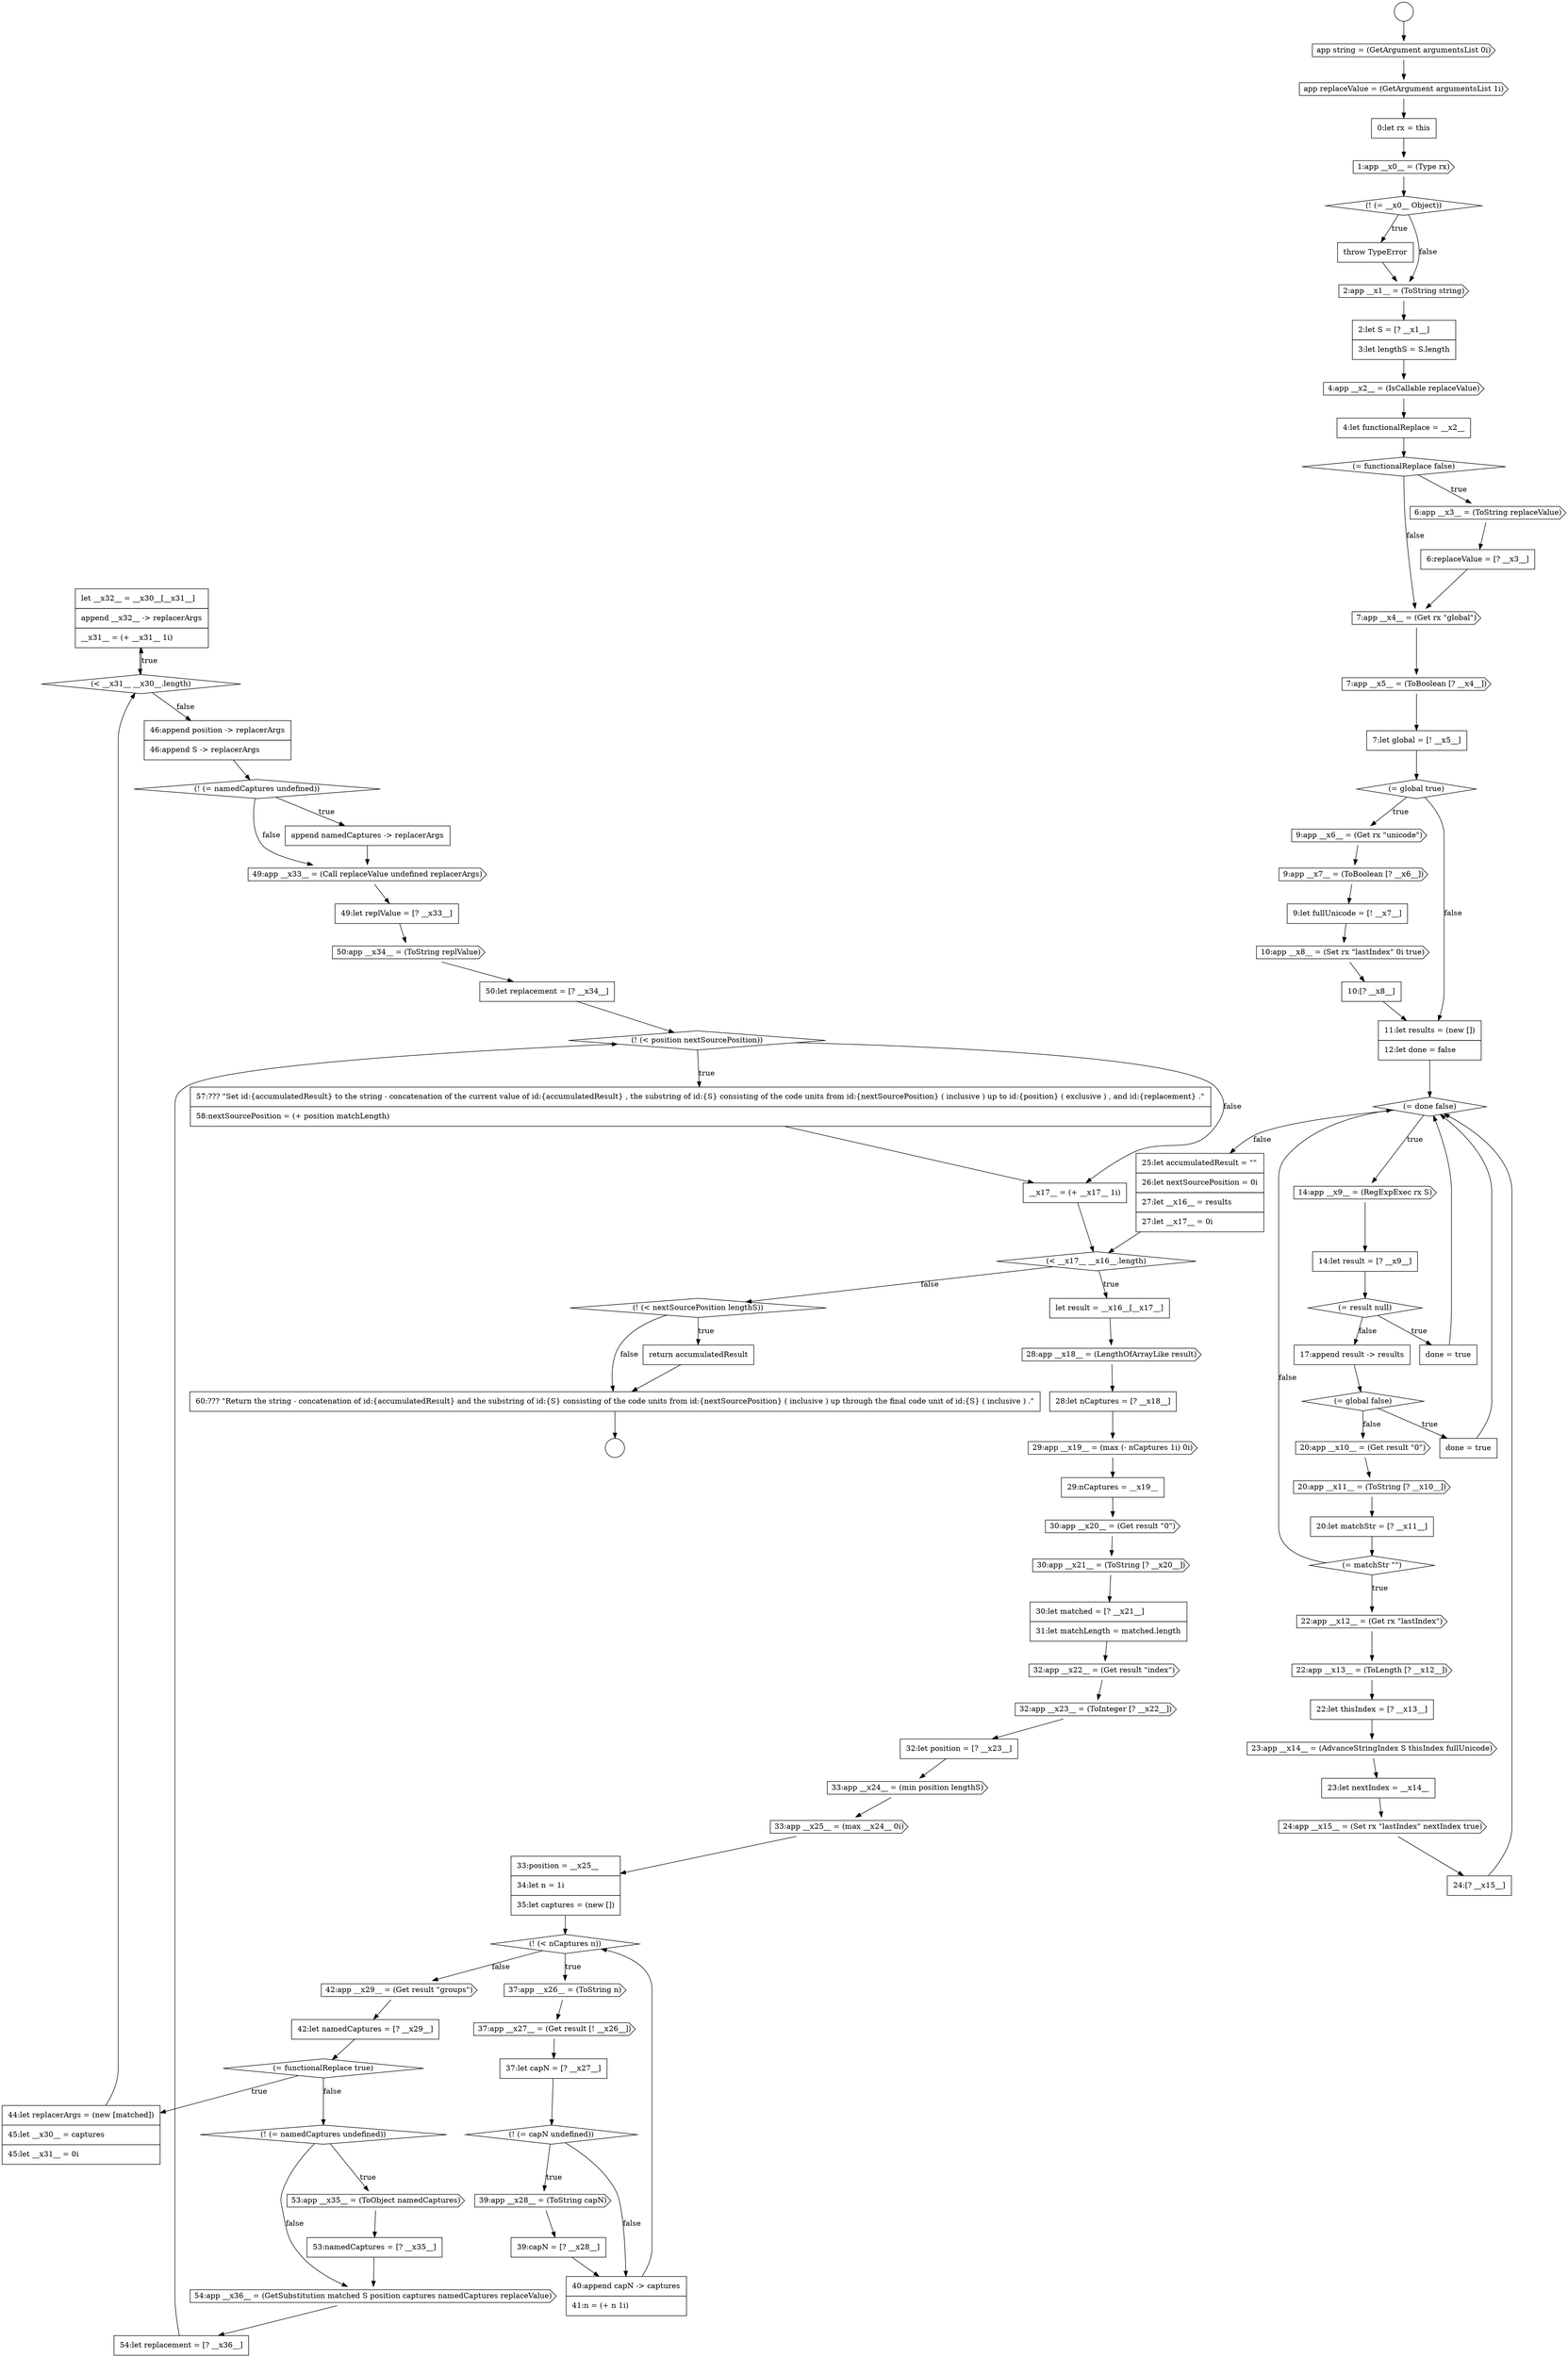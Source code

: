 digraph {
  node15380 [shape=none, margin=0, label=<<font color="black">
    <table border="0" cellborder="1" cellspacing="0" cellpadding="10">
      <tr><td align="left">let __x32__ = __x30__[__x31__]</td></tr>
      <tr><td align="left">append __x32__ -&gt; replacerArgs</td></tr>
      <tr><td align="left">__x31__ = (+ __x31__ 1i)</td></tr>
    </table>
  </font>> color="black" fillcolor="white" style=filled]
  node15338 [shape=diamond, label=<<font color="black">(= global false)</font>> color="black" fillcolor="white" style=filled]
  node15398 [shape=none, margin=0, label=<<font color="black">
    <table border="0" cellborder="1" cellspacing="0" cellpadding="10">
      <tr><td align="left">60:??? &quot;Return the string - concatenation of id:{accumulatedResult} and the substring of id:{S} consisting of the code units from id:{nextSourcePosition} ( inclusive ) up through the final code unit of id:{S} ( inclusive ) .&quot;</td></tr>
    </table>
  </font>> color="black" fillcolor="white" style=filled]
  node15330 [shape=none, margin=0, label=<<font color="black">
    <table border="0" cellborder="1" cellspacing="0" cellpadding="10">
      <tr><td align="left">10:[? __x8__]</td></tr>
    </table>
  </font>> color="black" fillcolor="white" style=filled]
  node15334 [shape=none, margin=0, label=<<font color="black">
    <table border="0" cellborder="1" cellspacing="0" cellpadding="10">
      <tr><td align="left">14:let result = [? __x9__]</td></tr>
    </table>
  </font>> color="black" fillcolor="white" style=filled]
  node15393 [shape=diamond, label=<<font color="black">(! (&lt; position nextSourcePosition))</font>> color="black" fillcolor="white" style=filled]
  node15361 [shape=cds, label=<<font color="black">32:app __x22__ = (Get result &quot;index&quot;)</font>> color="black" fillcolor="white" style=filled]
  node15314 [shape=none, margin=0, label=<<font color="black">
    <table border="0" cellborder="1" cellspacing="0" cellpadding="10">
      <tr><td align="left">throw TypeError</td></tr>
    </table>
  </font>> color="black" fillcolor="white" style=filled]
  node15325 [shape=diamond, label=<<font color="black">(= global true)</font>> color="black" fillcolor="white" style=filled]
  node15346 [shape=none, margin=0, label=<<font color="black">
    <table border="0" cellborder="1" cellspacing="0" cellpadding="10">
      <tr><td align="left">22:let thisIndex = [? __x13__]</td></tr>
    </table>
  </font>> color="black" fillcolor="white" style=filled]
  node15357 [shape=none, margin=0, label=<<font color="black">
    <table border="0" cellborder="1" cellspacing="0" cellpadding="10">
      <tr><td align="left">29:nCaptures = __x19__</td></tr>
    </table>
  </font>> color="black" fillcolor="white" style=filled]
  node15331 [shape=none, margin=0, label=<<font color="black">
    <table border="0" cellborder="1" cellspacing="0" cellpadding="10">
      <tr><td align="left">11:let results = (new [])</td></tr>
      <tr><td align="left">12:let done = false</td></tr>
    </table>
  </font>> color="black" fillcolor="white" style=filled]
  node15384 [shape=cds, label=<<font color="black">49:app __x33__ = (Call replaceValue undefined replacerArgs)</font>> color="black" fillcolor="white" style=filled]
  node15335 [shape=diamond, label=<<font color="black">(= result null)</font>> color="black" fillcolor="white" style=filled]
  node15318 [shape=none, margin=0, label=<<font color="black">
    <table border="0" cellborder="1" cellspacing="0" cellpadding="10">
      <tr><td align="left">4:let functionalReplace = __x2__</td></tr>
    </table>
  </font>> color="black" fillcolor="white" style=filled]
  node15342 [shape=none, margin=0, label=<<font color="black">
    <table border="0" cellborder="1" cellspacing="0" cellpadding="10">
      <tr><td align="left">20:let matchStr = [? __x11__]</td></tr>
    </table>
  </font>> color="black" fillcolor="white" style=filled]
  node15353 [shape=none, margin=0, label=<<font color="black">
    <table border="0" cellborder="1" cellspacing="0" cellpadding="10">
      <tr><td align="left">let result = __x16__[__x17__]</td></tr>
    </table>
  </font>> color="black" fillcolor="white" style=filled]
  node15387 [shape=none, margin=0, label=<<font color="black">
    <table border="0" cellborder="1" cellspacing="0" cellpadding="10">
      <tr><td align="left">50:let replacement = [? __x34__]</td></tr>
    </table>
  </font>> color="black" fillcolor="white" style=filled]
  node15372 [shape=cds, label=<<font color="black">39:app __x28__ = (ToString capN)</font>> color="black" fillcolor="white" style=filled]
  node15311 [shape=none, margin=0, label=<<font color="black">
    <table border="0" cellborder="1" cellspacing="0" cellpadding="10">
      <tr><td align="left">0:let rx = this</td></tr>
    </table>
  </font>> color="black" fillcolor="white" style=filled]
  node15394 [shape=none, margin=0, label=<<font color="black">
    <table border="0" cellborder="1" cellspacing="0" cellpadding="10">
      <tr><td align="left">57:??? &quot;Set id:{accumulatedResult} to the string - concatenation of the current value of id:{accumulatedResult} , the substring of id:{S} consisting of the code units from id:{nextSourcePosition} ( inclusive ) up to id:{position} ( exclusive ) , and id:{replacement} .&quot;</td></tr>
      <tr><td align="left">58:nextSourcePosition = (+ position matchLength)</td></tr>
    </table>
  </font>> color="black" fillcolor="white" style=filled]
  node15365 [shape=cds, label=<<font color="black">33:app __x25__ = (max __x24__ 0i)</font>> color="black" fillcolor="white" style=filled]
  node15328 [shape=none, margin=0, label=<<font color="black">
    <table border="0" cellborder="1" cellspacing="0" cellpadding="10">
      <tr><td align="left">9:let fullUnicode = [! __x7__]</td></tr>
    </table>
  </font>> color="black" fillcolor="white" style=filled]
  node15350 [shape=none, margin=0, label=<<font color="black">
    <table border="0" cellborder="1" cellspacing="0" cellpadding="10">
      <tr><td align="left">24:[? __x15__]</td></tr>
    </table>
  </font>> color="black" fillcolor="white" style=filled]
  node15321 [shape=none, margin=0, label=<<font color="black">
    <table border="0" cellborder="1" cellspacing="0" cellpadding="10">
      <tr><td align="left">6:replaceValue = [? __x3__]</td></tr>
    </table>
  </font>> color="black" fillcolor="white" style=filled]
  node15360 [shape=none, margin=0, label=<<font color="black">
    <table border="0" cellborder="1" cellspacing="0" cellpadding="10">
      <tr><td align="left">30:let matched = [? __x21__]</td></tr>
      <tr><td align="left">31:let matchLength = matched.length</td></tr>
    </table>
  </font>> color="black" fillcolor="white" style=filled]
  node15343 [shape=diamond, label=<<font color="black">(= matchStr &quot;&quot;)</font>> color="black" fillcolor="white" style=filled]
  node15345 [shape=cds, label=<<font color="black">22:app __x13__ = (ToLength [? __x12__])</font>> color="black" fillcolor="white" style=filled]
  node15379 [shape=diamond, label=<<font color="black">(&lt; __x31__ __x30__.length)</font>> color="black" fillcolor="white" style=filled]
  node15364 [shape=cds, label=<<font color="black">33:app __x24__ = (min position lengthS)</font>> color="black" fillcolor="white" style=filled]
  node15392 [shape=none, margin=0, label=<<font color="black">
    <table border="0" cellborder="1" cellspacing="0" cellpadding="10">
      <tr><td align="left">54:let replacement = [? __x36__]</td></tr>
    </table>
  </font>> color="black" fillcolor="white" style=filled]
  node15383 [shape=none, margin=0, label=<<font color="black">
    <table border="0" cellborder="1" cellspacing="0" cellpadding="10">
      <tr><td align="left">append namedCaptures -&gt; replacerArgs</td></tr>
    </table>
  </font>> color="black" fillcolor="white" style=filled]
  node15368 [shape=cds, label=<<font color="black">37:app __x26__ = (ToString n)</font>> color="black" fillcolor="white" style=filled]
  node15373 [shape=none, margin=0, label=<<font color="black">
    <table border="0" cellborder="1" cellspacing="0" cellpadding="10">
      <tr><td align="left">39:capN = [? __x28__]</td></tr>
    </table>
  </font>> color="black" fillcolor="white" style=filled]
  node15313 [shape=diamond, label=<<font color="black">(! (= __x0__ Object))</font>> color="black" fillcolor="white" style=filled]
  node15312 [shape=cds, label=<<font color="black">1:app __x0__ = (Type rx)</font>> color="black" fillcolor="white" style=filled]
  node15388 [shape=diamond, label=<<font color="black">(! (= namedCaptures undefined))</font>> color="black" fillcolor="white" style=filled]
  node15369 [shape=cds, label=<<font color="black">37:app __x27__ = (Get result [! __x26__])</font>> color="black" fillcolor="white" style=filled]
  node15339 [shape=none, margin=0, label=<<font color="black">
    <table border="0" cellborder="1" cellspacing="0" cellpadding="10">
      <tr><td align="left">done = true</td></tr>
    </table>
  </font>> color="black" fillcolor="white" style=filled]
  node15322 [shape=cds, label=<<font color="black">7:app __x4__ = (Get rx &quot;global&quot;)</font>> color="black" fillcolor="white" style=filled]
  node15317 [shape=cds, label=<<font color="black">4:app __x2__ = (IsCallable replaceValue)</font>> color="black" fillcolor="white" style=filled]
  node15354 [shape=cds, label=<<font color="black">28:app __x18__ = (LengthOfArrayLike result)</font>> color="black" fillcolor="white" style=filled]
  node15374 [shape=none, margin=0, label=<<font color="black">
    <table border="0" cellborder="1" cellspacing="0" cellpadding="10">
      <tr><td align="left">40:append capN -&gt; captures</td></tr>
      <tr><td align="left">41:n = (+ n 1i)</td></tr>
    </table>
  </font>> color="black" fillcolor="white" style=filled]
  node15349 [shape=cds, label=<<font color="black">24:app __x15__ = (Set rx &quot;lastIndex&quot; nextIndex true)</font>> color="black" fillcolor="white" style=filled]
  node15395 [shape=none, margin=0, label=<<font color="black">
    <table border="0" cellborder="1" cellspacing="0" cellpadding="10">
      <tr><td align="left">__x17__ = (+ __x17__ 1i)</td></tr>
    </table>
  </font>> color="black" fillcolor="white" style=filled]
  node15307 [shape=circle label=" " color="black" fillcolor="white" style=filled]
  node15344 [shape=cds, label=<<font color="black">22:app __x12__ = (Get rx &quot;lastIndex&quot;)</font>> color="black" fillcolor="white" style=filled]
  node15363 [shape=none, margin=0, label=<<font color="black">
    <table border="0" cellborder="1" cellspacing="0" cellpadding="10">
      <tr><td align="left">32:let position = [? __x23__]</td></tr>
    </table>
  </font>> color="black" fillcolor="white" style=filled]
  node15320 [shape=cds, label=<<font color="black">6:app __x3__ = (ToString replaceValue)</font>> color="black" fillcolor="white" style=filled]
  node15348 [shape=none, margin=0, label=<<font color="black">
    <table border="0" cellborder="1" cellspacing="0" cellpadding="10">
      <tr><td align="left">23:let nextIndex = __x14__</td></tr>
    </table>
  </font>> color="black" fillcolor="white" style=filled]
  node15391 [shape=cds, label=<<font color="black">54:app __x36__ = (GetSubstitution matched S position captures namedCaptures replaceValue)</font>> color="black" fillcolor="white" style=filled]
  node15329 [shape=cds, label=<<font color="black">10:app __x8__ = (Set rx &quot;lastIndex&quot; 0i true)</font>> color="black" fillcolor="white" style=filled]
  node15382 [shape=diamond, label=<<font color="black">(! (= namedCaptures undefined))</font>> color="black" fillcolor="white" style=filled]
  node15367 [shape=diamond, label=<<font color="black">(! (&lt; nCaptures n))</font>> color="black" fillcolor="white" style=filled]
  node15316 [shape=none, margin=0, label=<<font color="black">
    <table border="0" cellborder="1" cellspacing="0" cellpadding="10">
      <tr><td align="left">2:let S = [? __x1__]</td></tr>
      <tr><td align="left">3:let lengthS = S.length</td></tr>
    </table>
  </font>> color="black" fillcolor="white" style=filled]
  node15352 [shape=diamond, label=<<font color="black">(&lt; __x17__ __x16__.length)</font>> color="black" fillcolor="white" style=filled]
  node15389 [shape=cds, label=<<font color="black">53:app __x35__ = (ToObject namedCaptures)</font>> color="black" fillcolor="white" style=filled]
  node15378 [shape=none, margin=0, label=<<font color="black">
    <table border="0" cellborder="1" cellspacing="0" cellpadding="10">
      <tr><td align="left">44:let replacerArgs = (new [matched])</td></tr>
      <tr><td align="left">45:let __x30__ = captures</td></tr>
      <tr><td align="left">45:let __x31__ = 0i</td></tr>
    </table>
  </font>> color="black" fillcolor="white" style=filled]
  node15326 [shape=cds, label=<<font color="black">9:app __x6__ = (Get rx &quot;unicode&quot;)</font>> color="black" fillcolor="white" style=filled]
  node15340 [shape=cds, label=<<font color="black">20:app __x10__ = (Get result &quot;0&quot;)</font>> color="black" fillcolor="white" style=filled]
  node15355 [shape=none, margin=0, label=<<font color="black">
    <table border="0" cellborder="1" cellspacing="0" cellpadding="10">
      <tr><td align="left">28:let nCaptures = [? __x18__]</td></tr>
    </table>
  </font>> color="black" fillcolor="white" style=filled]
  node15390 [shape=none, margin=0, label=<<font color="black">
    <table border="0" cellborder="1" cellspacing="0" cellpadding="10">
      <tr><td align="left">53:namedCaptures = [? __x35__]</td></tr>
    </table>
  </font>> color="black" fillcolor="white" style=filled]
  node15385 [shape=none, margin=0, label=<<font color="black">
    <table border="0" cellborder="1" cellspacing="0" cellpadding="10">
      <tr><td align="left">49:let replValue = [? __x33__]</td></tr>
    </table>
  </font>> color="black" fillcolor="white" style=filled]
  node15308 [shape=circle label=" " color="black" fillcolor="white" style=filled]
  node15333 [shape=cds, label=<<font color="black">14:app __x9__ = (RegExpExec rx S)</font>> color="black" fillcolor="white" style=filled]
  node15375 [shape=cds, label=<<font color="black">42:app __x29__ = (Get result &quot;groups&quot;)</font>> color="black" fillcolor="white" style=filled]
  node15323 [shape=cds, label=<<font color="black">7:app __x5__ = (ToBoolean [? __x4__])</font>> color="black" fillcolor="white" style=filled]
  node15396 [shape=diamond, label=<<font color="black">(! (&lt; nextSourcePosition lengthS))</font>> color="black" fillcolor="white" style=filled]
  node15370 [shape=none, margin=0, label=<<font color="black">
    <table border="0" cellborder="1" cellspacing="0" cellpadding="10">
      <tr><td align="left">37:let capN = [? __x27__]</td></tr>
    </table>
  </font>> color="black" fillcolor="white" style=filled]
  node15332 [shape=diamond, label=<<font color="black">(= done false)</font>> color="black" fillcolor="white" style=filled]
  node15397 [shape=none, margin=0, label=<<font color="black">
    <table border="0" cellborder="1" cellspacing="0" cellpadding="10">
      <tr><td align="left">return accumulatedResult</td></tr>
    </table>
  </font>> color="black" fillcolor="white" style=filled]
  node15319 [shape=diamond, label=<<font color="black">(= functionalReplace false)</font>> color="black" fillcolor="white" style=filled]
  node15347 [shape=cds, label=<<font color="black">23:app __x14__ = (AdvanceStringIndex S thisIndex fullUnicode)</font>> color="black" fillcolor="white" style=filled]
  node15377 [shape=diamond, label=<<font color="black">(= functionalReplace true)</font>> color="black" fillcolor="white" style=filled]
  node15366 [shape=none, margin=0, label=<<font color="black">
    <table border="0" cellborder="1" cellspacing="0" cellpadding="10">
      <tr><td align="left">33:position = __x25__</td></tr>
      <tr><td align="left">34:let n = 1i</td></tr>
      <tr><td align="left">35:let captures = (new [])</td></tr>
    </table>
  </font>> color="black" fillcolor="white" style=filled]
  node15309 [shape=cds, label=<<font color="black">app string = (GetArgument argumentsList 0i)</font>> color="black" fillcolor="white" style=filled]
  node15341 [shape=cds, label=<<font color="black">20:app __x11__ = (ToString [? __x10__])</font>> color="black" fillcolor="white" style=filled]
  node15358 [shape=cds, label=<<font color="black">30:app __x20__ = (Get result &quot;0&quot;)</font>> color="black" fillcolor="white" style=filled]
  node15315 [shape=cds, label=<<font color="black">2:app __x1__ = (ToString string)</font>> color="black" fillcolor="white" style=filled]
  node15336 [shape=none, margin=0, label=<<font color="black">
    <table border="0" cellborder="1" cellspacing="0" cellpadding="10">
      <tr><td align="left">done = true</td></tr>
    </table>
  </font>> color="black" fillcolor="white" style=filled]
  node15351 [shape=none, margin=0, label=<<font color="black">
    <table border="0" cellborder="1" cellspacing="0" cellpadding="10">
      <tr><td align="left">25:let accumulatedResult = &quot;&quot;</td></tr>
      <tr><td align="left">26:let nextSourcePosition = 0i</td></tr>
      <tr><td align="left">27:let __x16__ = results</td></tr>
      <tr><td align="left">27:let __x17__ = 0i</td></tr>
    </table>
  </font>> color="black" fillcolor="white" style=filled]
  node15362 [shape=cds, label=<<font color="black">32:app __x23__ = (ToInteger [? __x22__])</font>> color="black" fillcolor="white" style=filled]
  node15371 [shape=diamond, label=<<font color="black">(! (= capN undefined))</font>> color="black" fillcolor="white" style=filled]
  node15337 [shape=none, margin=0, label=<<font color="black">
    <table border="0" cellborder="1" cellspacing="0" cellpadding="10">
      <tr><td align="left">17:append result -&gt; results</td></tr>
    </table>
  </font>> color="black" fillcolor="white" style=filled]
  node15356 [shape=cds, label=<<font color="black">29:app __x19__ = (max (- nCaptures 1i) 0i)</font>> color="black" fillcolor="white" style=filled]
  node15324 [shape=none, margin=0, label=<<font color="black">
    <table border="0" cellborder="1" cellspacing="0" cellpadding="10">
      <tr><td align="left">7:let global = [! __x5__]</td></tr>
    </table>
  </font>> color="black" fillcolor="white" style=filled]
  node15376 [shape=none, margin=0, label=<<font color="black">
    <table border="0" cellborder="1" cellspacing="0" cellpadding="10">
      <tr><td align="left">42:let namedCaptures = [? __x29__]</td></tr>
    </table>
  </font>> color="black" fillcolor="white" style=filled]
  node15359 [shape=cds, label=<<font color="black">30:app __x21__ = (ToString [? __x20__])</font>> color="black" fillcolor="white" style=filled]
  node15310 [shape=cds, label=<<font color="black">app replaceValue = (GetArgument argumentsList 1i)</font>> color="black" fillcolor="white" style=filled]
  node15381 [shape=none, margin=0, label=<<font color="black">
    <table border="0" cellborder="1" cellspacing="0" cellpadding="10">
      <tr><td align="left">46:append position -&gt; replacerArgs</td></tr>
      <tr><td align="left">46:append S -&gt; replacerArgs</td></tr>
    </table>
  </font>> color="black" fillcolor="white" style=filled]
  node15386 [shape=cds, label=<<font color="black">50:app __x34__ = (ToString replValue)</font>> color="black" fillcolor="white" style=filled]
  node15327 [shape=cds, label=<<font color="black">9:app __x7__ = (ToBoolean [? __x6__])</font>> color="black" fillcolor="white" style=filled]
  node15355 -> node15356 [ color="black"]
  node15347 -> node15348 [ color="black"]
  node15363 -> node15364 [ color="black"]
  node15388 -> node15389 [label=<<font color="black">true</font>> color="black"]
  node15388 -> node15391 [label=<<font color="black">false</font>> color="black"]
  node15365 -> node15366 [ color="black"]
  node15377 -> node15378 [label=<<font color="black">true</font>> color="black"]
  node15377 -> node15388 [label=<<font color="black">false</font>> color="black"]
  node15338 -> node15339 [label=<<font color="black">true</font>> color="black"]
  node15338 -> node15340 [label=<<font color="black">false</font>> color="black"]
  node15345 -> node15346 [ color="black"]
  node15390 -> node15391 [ color="black"]
  node15310 -> node15311 [ color="black"]
  node15351 -> node15352 [ color="black"]
  node15342 -> node15343 [ color="black"]
  node15382 -> node15383 [label=<<font color="black">true</font>> color="black"]
  node15382 -> node15384 [label=<<font color="black">false</font>> color="black"]
  node15358 -> node15359 [ color="black"]
  node15325 -> node15326 [label=<<font color="black">true</font>> color="black"]
  node15325 -> node15331 [label=<<font color="black">false</font>> color="black"]
  node15320 -> node15321 [ color="black"]
  node15372 -> node15373 [ color="black"]
  node15375 -> node15376 [ color="black"]
  node15316 -> node15317 [ color="black"]
  node15361 -> node15362 [ color="black"]
  node15324 -> node15325 [ color="black"]
  node15321 -> node15322 [ color="black"]
  node15384 -> node15385 [ color="black"]
  node15378 -> node15379 [ color="black"]
  node15387 -> node15393 [ color="black"]
  node15385 -> node15386 [ color="black"]
  node15330 -> node15331 [ color="black"]
  node15348 -> node15349 [ color="black"]
  node15353 -> node15354 [ color="black"]
  node15391 -> node15392 [ color="black"]
  node15352 -> node15353 [label=<<font color="black">true</font>> color="black"]
  node15352 -> node15396 [label=<<font color="black">false</font>> color="black"]
  node15319 -> node15320 [label=<<font color="black">true</font>> color="black"]
  node15319 -> node15322 [label=<<font color="black">false</font>> color="black"]
  node15362 -> node15363 [ color="black"]
  node15346 -> node15347 [ color="black"]
  node15357 -> node15358 [ color="black"]
  node15364 -> node15365 [ color="black"]
  node15373 -> node15374 [ color="black"]
  node15349 -> node15350 [ color="black"]
  node15328 -> node15329 [ color="black"]
  node15309 -> node15310 [ color="black"]
  node15341 -> node15342 [ color="black"]
  node15333 -> node15334 [ color="black"]
  node15329 -> node15330 [ color="black"]
  node15344 -> node15345 [ color="black"]
  node15312 -> node15313 [ color="black"]
  node15370 -> node15371 [ color="black"]
  node15311 -> node15312 [ color="black"]
  node15343 -> node15344 [label=<<font color="black">true</font>> color="black"]
  node15343 -> node15332 [label=<<font color="black">false</font>> color="black"]
  node15360 -> node15361 [ color="black"]
  node15374 -> node15367 [ color="black"]
  node15376 -> node15377 [ color="black"]
  node15350 -> node15332 [ color="black"]
  node15398 -> node15308 [ color="black"]
  node15381 -> node15382 [ color="black"]
  node15383 -> node15384 [ color="black"]
  node15354 -> node15355 [ color="black"]
  node15386 -> node15387 [ color="black"]
  node15337 -> node15338 [ color="black"]
  node15313 -> node15314 [label=<<font color="black">true</font>> color="black"]
  node15313 -> node15315 [label=<<font color="black">false</font>> color="black"]
  node15393 -> node15394 [label=<<font color="black">true</font>> color="black"]
  node15393 -> node15395 [label=<<font color="black">false</font>> color="black"]
  node15322 -> node15323 [ color="black"]
  node15327 -> node15328 [ color="black"]
  node15340 -> node15341 [ color="black"]
  node15318 -> node15319 [ color="black"]
  node15395 -> node15352 [ color="black"]
  node15323 -> node15324 [ color="black"]
  node15380 -> node15379 [ color="black"]
  node15356 -> node15357 [ color="black"]
  node15335 -> node15336 [label=<<font color="black">true</font>> color="black"]
  node15335 -> node15337 [label=<<font color="black">false</font>> color="black"]
  node15371 -> node15372 [label=<<font color="black">true</font>> color="black"]
  node15371 -> node15374 [label=<<font color="black">false</font>> color="black"]
  node15397 -> node15398 [ color="black"]
  node15336 -> node15332 [ color="black"]
  node15307 -> node15309 [ color="black"]
  node15392 -> node15393 [ color="black"]
  node15331 -> node15332 [ color="black"]
  node15332 -> node15333 [label=<<font color="black">true</font>> color="black"]
  node15332 -> node15351 [label=<<font color="black">false</font>> color="black"]
  node15367 -> node15368 [label=<<font color="black">true</font>> color="black"]
  node15367 -> node15375 [label=<<font color="black">false</font>> color="black"]
  node15396 -> node15397 [label=<<font color="black">true</font>> color="black"]
  node15396 -> node15398 [label=<<font color="black">false</font>> color="black"]
  node15317 -> node15318 [ color="black"]
  node15359 -> node15360 [ color="black"]
  node15379 -> node15380 [label=<<font color="black">true</font>> color="black"]
  node15379 -> node15381 [label=<<font color="black">false</font>> color="black"]
  node15389 -> node15390 [ color="black"]
  node15326 -> node15327 [ color="black"]
  node15334 -> node15335 [ color="black"]
  node15394 -> node15395 [ color="black"]
  node15369 -> node15370 [ color="black"]
  node15366 -> node15367 [ color="black"]
  node15315 -> node15316 [ color="black"]
  node15314 -> node15315 [ color="black"]
  node15368 -> node15369 [ color="black"]
  node15339 -> node15332 [ color="black"]
}
